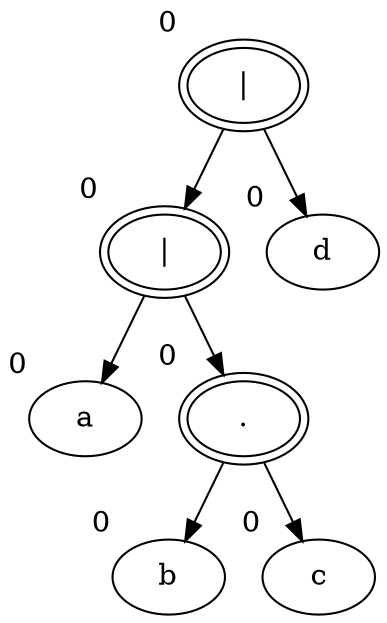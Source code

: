 digraph {
  94072652059424[label="|" xlabel="0" peripheries="2"]
  94072652058944[label="|" xlabel="0" peripheries="2"]
  94072652059424  ->  94072652058944
  94072652059504[label="d" xlabel="0" peripheries="1"]
  94072652059424  ->  94072652059504
  94072652058992[label="a" xlabel="0" peripheries="1"]
  94072652058944  ->  94072652058992
  94072652059264[label="." xlabel="0" peripheries="2"]
  94072652058944  ->  94072652059264
  94072652059184[label="b" xlabel="0" peripheries="1"]
  94072652059264  ->  94072652059184
  94072652059344[label="c" xlabel="0" peripheries="1"]
  94072652059264  ->  94072652059344
}
